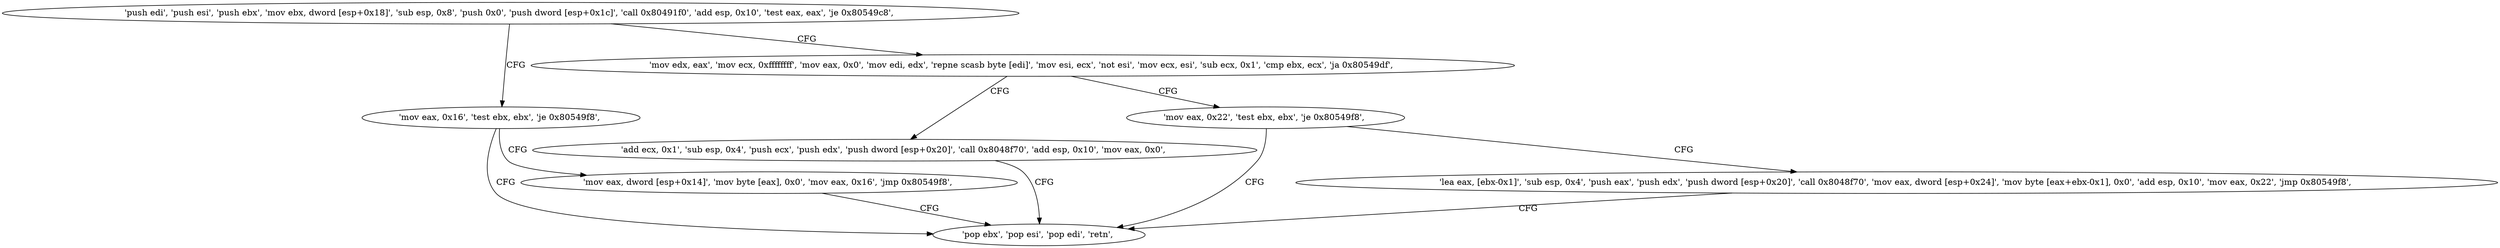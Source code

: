 digraph "func" {
"134564194" [label = "'push edi', 'push esi', 'push ebx', 'mov ebx, dword [esp+0x18]', 'sub esp, 0x8', 'push 0x0', 'push dword [esp+0x1c]', 'call 0x80491f0', 'add esp, 0x10', 'test eax, eax', 'je 0x80549c8', " ]
"134564296" [label = "'mov eax, 0x16', 'test ebx, ebx', 'je 0x80549f8', " ]
"134564222" [label = "'mov edx, eax', 'mov ecx, 0xffffffff', 'mov eax, 0x0', 'mov edi, edx', 'repne scasb byte [edi]', 'mov esi, ecx', 'not esi', 'mov ecx, esi', 'sub ecx, 0x1', 'cmp ebx, ecx', 'ja 0x80549df', " ]
"134564344" [label = "'pop ebx', 'pop esi', 'pop edi', 'retn', " ]
"134564305" [label = "'mov eax, dword [esp+0x14]', 'mov byte [eax], 0x0', 'mov eax, 0x16', 'jmp 0x80549f8', " ]
"134564319" [label = "'add ecx, 0x1', 'sub esp, 0x4', 'push ecx', 'push edx', 'push dword [esp+0x20]', 'call 0x8048f70', 'add esp, 0x10', 'mov eax, 0x0', " ]
"134564251" [label = "'mov eax, 0x22', 'test ebx, ebx', 'je 0x80549f8', " ]
"134564260" [label = "'lea eax, [ebx-0x1]', 'sub esp, 0x4', 'push eax', 'push edx', 'push dword [esp+0x20]', 'call 0x8048f70', 'mov eax, dword [esp+0x24]', 'mov byte [eax+ebx-0x1], 0x0', 'add esp, 0x10', 'mov eax, 0x22', 'jmp 0x80549f8', " ]
"134564194" -> "134564296" [ label = "CFG" ]
"134564194" -> "134564222" [ label = "CFG" ]
"134564296" -> "134564344" [ label = "CFG" ]
"134564296" -> "134564305" [ label = "CFG" ]
"134564222" -> "134564319" [ label = "CFG" ]
"134564222" -> "134564251" [ label = "CFG" ]
"134564305" -> "134564344" [ label = "CFG" ]
"134564319" -> "134564344" [ label = "CFG" ]
"134564251" -> "134564344" [ label = "CFG" ]
"134564251" -> "134564260" [ label = "CFG" ]
"134564260" -> "134564344" [ label = "CFG" ]
}
